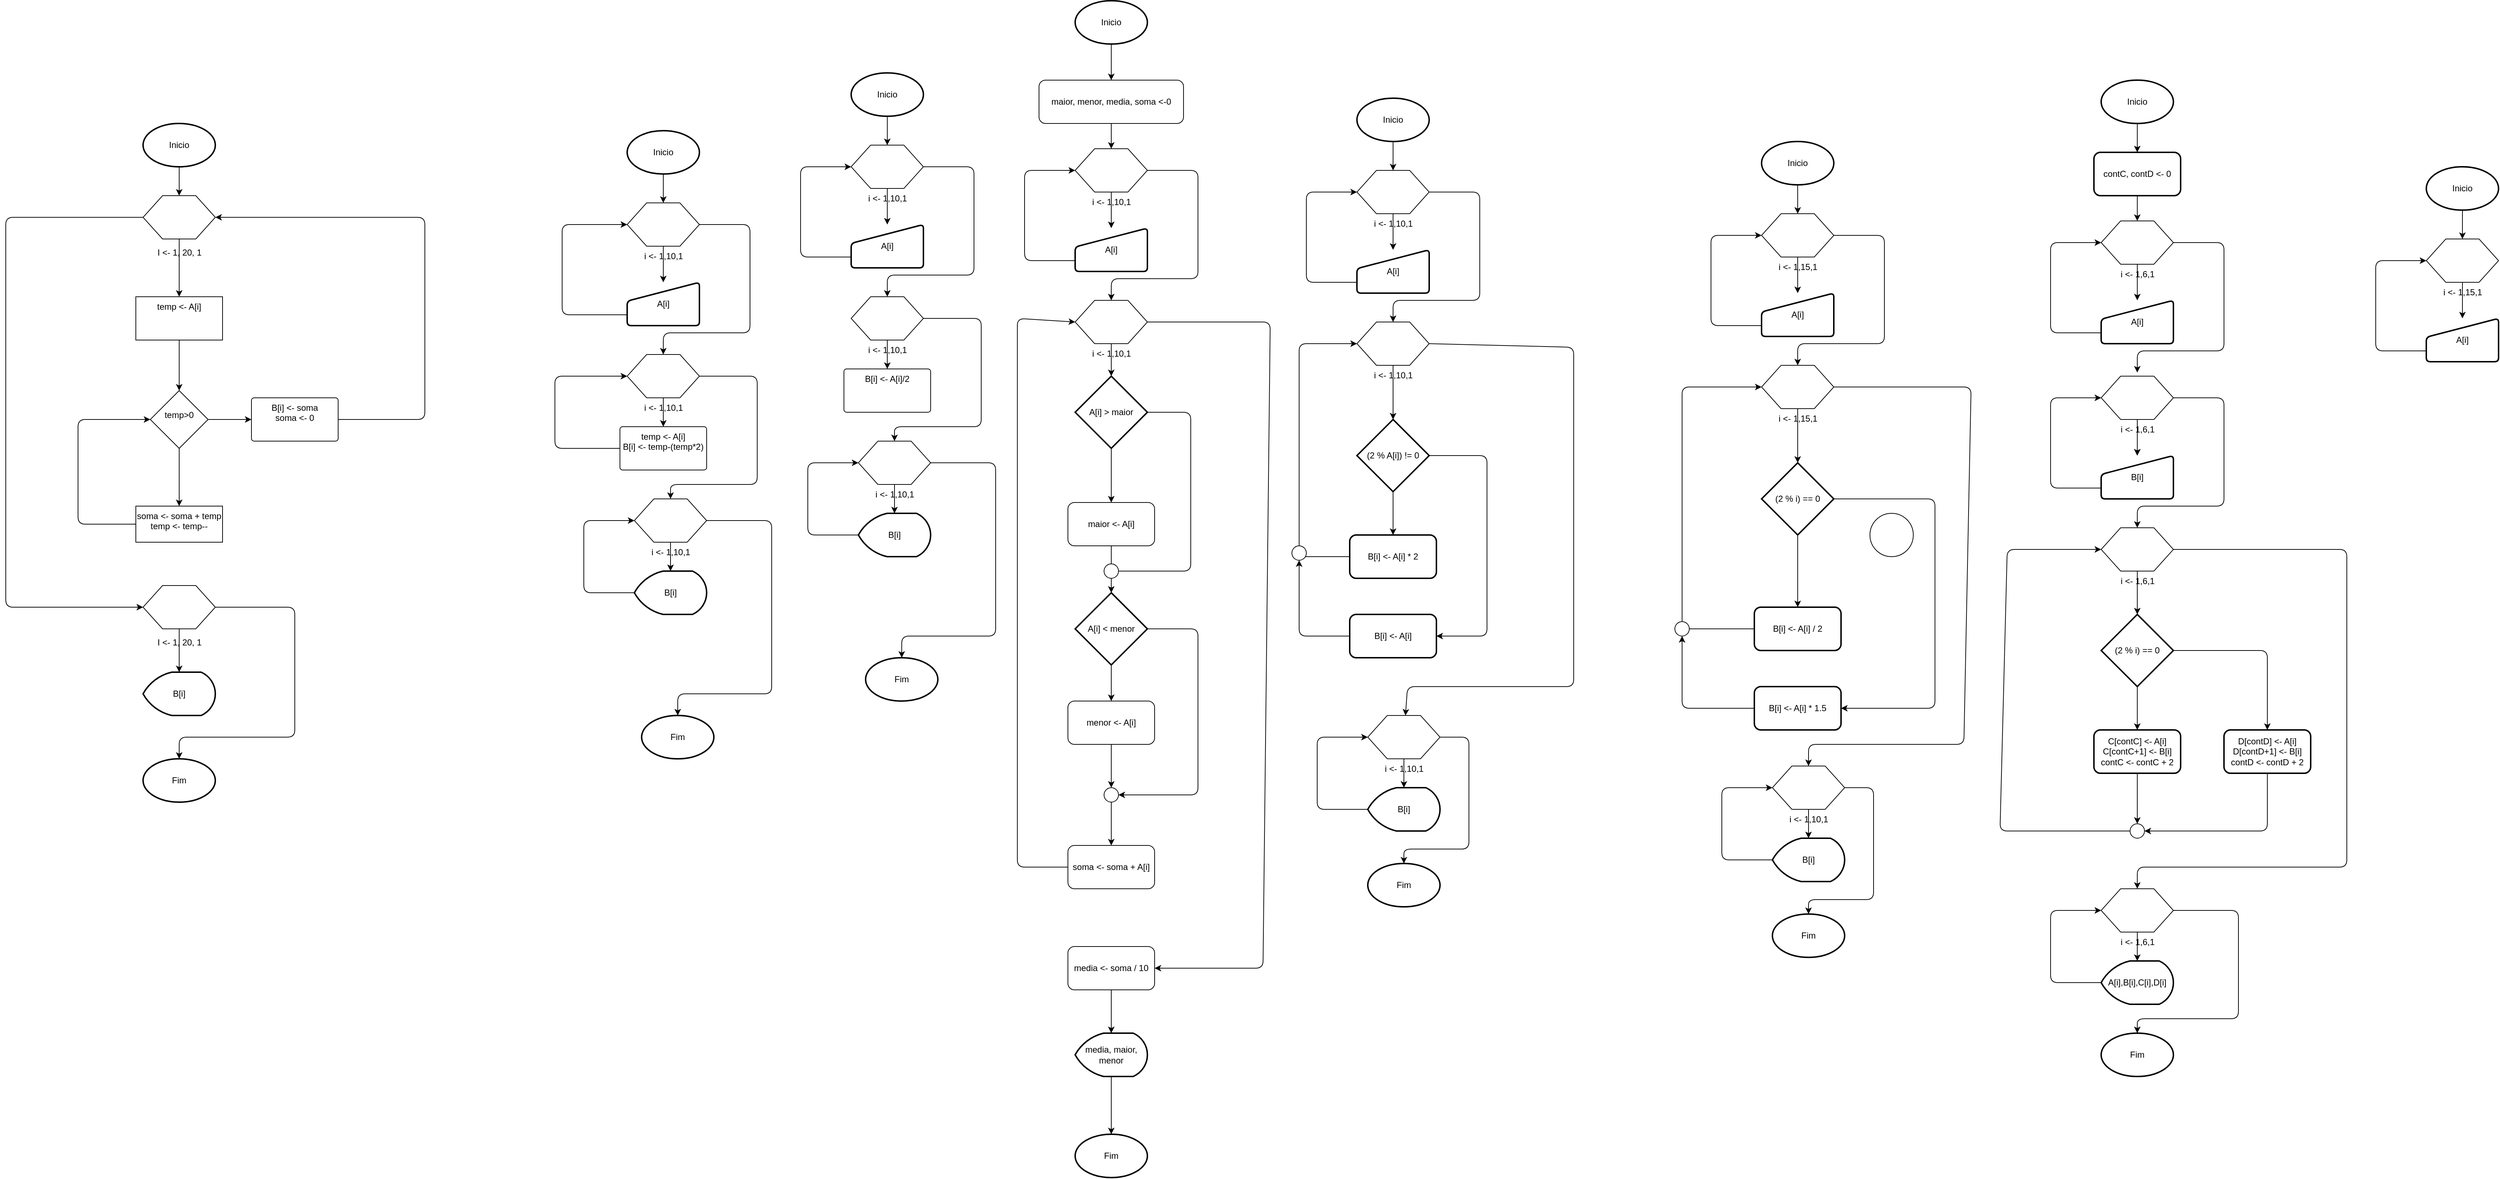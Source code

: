 <mxfile>
    <diagram id="wFaC8I6xKqfInYs-ftYd" name="Page-1">
        <mxGraphModel dx="1853" dy="1969" grid="1" gridSize="10" guides="1" tooltips="1" connect="1" arrows="1" fold="1" page="1" pageScale="1" pageWidth="850" pageHeight="1100" math="0" shadow="0">
            <root>
                <mxCell id="0"/>
                <mxCell id="1" parent="0"/>
                <mxCell id="3" value="Fim" style="strokeWidth=2;html=1;shape=mxgraph.flowchart.start_1;whiteSpace=wrap;" parent="1" vertex="1">
                    <mxGeometry x="310" y="910" width="100" height="60" as="geometry"/>
                </mxCell>
                <mxCell id="16" value="" style="edgeStyle=none;html=1;" parent="1" source="14" target="15" edge="1">
                    <mxGeometry relative="1" as="geometry"/>
                </mxCell>
                <mxCell id="14" value="Inicio" style="strokeWidth=2;html=1;shape=mxgraph.flowchart.start_1;whiteSpace=wrap;" parent="1" vertex="1">
                    <mxGeometry x="310" y="30" width="100" height="60" as="geometry"/>
                </mxCell>
                <mxCell id="18" value="" style="edgeStyle=none;html=1;" parent="1" source="15" target="17" edge="1">
                    <mxGeometry relative="1" as="geometry"/>
                </mxCell>
                <mxCell id="32" style="edgeStyle=none;html=1;exitX=0;exitY=0.5;exitDx=0;exitDy=0;entryX=0;entryY=0.5;entryDx=0;entryDy=0;" parent="1" source="15" target="29" edge="1">
                    <mxGeometry relative="1" as="geometry">
                        <Array as="points">
                            <mxPoint x="120" y="160"/>
                            <mxPoint x="120" y="700"/>
                        </Array>
                    </mxGeometry>
                </mxCell>
                <mxCell id="15" value="&lt;p style=&quot;line-height: 0%;&quot;&gt;I &amp;lt;- 1, 20, 1&lt;/p&gt;" style="verticalLabelPosition=bottom;verticalAlign=top;html=1;shape=hexagon;perimeter=hexagonPerimeter2;arcSize=6;size=0.27;" parent="1" vertex="1">
                    <mxGeometry x="310" y="130" width="100" height="60" as="geometry"/>
                </mxCell>
                <mxCell id="21" value="" style="edgeStyle=none;html=1;" parent="1" source="17" target="20" edge="1">
                    <mxGeometry relative="1" as="geometry"/>
                </mxCell>
                <mxCell id="17" value="temp &amp;lt;- A[i]" style="whiteSpace=wrap;html=1;verticalAlign=top;arcSize=6;" parent="1" vertex="1">
                    <mxGeometry x="300" y="270" width="120" height="60" as="geometry"/>
                </mxCell>
                <mxCell id="23" value="" style="edgeStyle=none;html=1;" parent="1" source="20" target="22" edge="1">
                    <mxGeometry relative="1" as="geometry"/>
                </mxCell>
                <mxCell id="26" value="" style="edgeStyle=none;html=1;" parent="1" source="20" target="25" edge="1">
                    <mxGeometry relative="1" as="geometry"/>
                </mxCell>
                <mxCell id="20" value="&lt;p style=&quot;line-height: 260%;&quot;&gt;temp&amp;gt;0&lt;/p&gt;" style="rhombus;whiteSpace=wrap;html=1;verticalAlign=top;arcSize=6;" parent="1" vertex="1">
                    <mxGeometry x="320" y="400" width="80" height="80" as="geometry"/>
                </mxCell>
                <mxCell id="24" style="edgeStyle=none;html=1;exitX=0;exitY=0.5;exitDx=0;exitDy=0;entryX=0;entryY=0.5;entryDx=0;entryDy=0;" parent="1" source="22" target="20" edge="1">
                    <mxGeometry relative="1" as="geometry">
                        <Array as="points">
                            <mxPoint x="220" y="585"/>
                            <mxPoint x="220" y="440"/>
                        </Array>
                    </mxGeometry>
                </mxCell>
                <mxCell id="22" value="soma &amp;lt;- soma + temp&lt;br&gt;temp &amp;lt;- temp--" style="whiteSpace=wrap;html=1;verticalAlign=top;arcSize=6;" parent="1" vertex="1">
                    <mxGeometry x="300" y="560" width="120" height="50" as="geometry"/>
                </mxCell>
                <mxCell id="28" style="edgeStyle=none;html=1;exitX=1;exitY=0.5;exitDx=0;exitDy=0;entryX=1;entryY=0.5;entryDx=0;entryDy=0;" parent="1" source="25" target="15" edge="1">
                    <mxGeometry relative="1" as="geometry">
                        <Array as="points">
                            <mxPoint x="700" y="440"/>
                            <mxPoint x="700" y="160"/>
                        </Array>
                    </mxGeometry>
                </mxCell>
                <mxCell id="25" value="B[i] &amp;lt;- soma&lt;br&gt;soma &amp;lt;- 0" style="rounded=1;whiteSpace=wrap;html=1;verticalAlign=top;arcSize=6;" parent="1" vertex="1">
                    <mxGeometry x="460" y="410" width="120" height="60" as="geometry"/>
                </mxCell>
                <mxCell id="31" value="" style="edgeStyle=none;html=1;" parent="1" source="29" target="30" edge="1">
                    <mxGeometry relative="1" as="geometry"/>
                </mxCell>
                <mxCell id="33" style="edgeStyle=none;html=1;exitX=1;exitY=0.5;exitDx=0;exitDy=0;entryX=0.5;entryY=0;entryDx=0;entryDy=0;entryPerimeter=0;" parent="1" source="29" target="3" edge="1">
                    <mxGeometry relative="1" as="geometry">
                        <Array as="points">
                            <mxPoint x="520" y="700"/>
                            <mxPoint x="520" y="880"/>
                            <mxPoint x="360" y="880"/>
                        </Array>
                    </mxGeometry>
                </mxCell>
                <mxCell id="29" value="&lt;p style=&quot;line-height: 0%;&quot;&gt;I &amp;lt;- 1, 20, 1&lt;/p&gt;" style="verticalLabelPosition=bottom;verticalAlign=top;html=1;shape=hexagon;perimeter=hexagonPerimeter2;arcSize=6;size=0.27;" parent="1" vertex="1">
                    <mxGeometry x="310" y="670" width="100" height="60" as="geometry"/>
                </mxCell>
                <mxCell id="30" value="B[i]" style="strokeWidth=2;html=1;shape=mxgraph.flowchart.display;whiteSpace=wrap;" parent="1" vertex="1">
                    <mxGeometry x="310" y="790" width="100" height="60" as="geometry"/>
                </mxCell>
                <mxCell id="37" value="" style="edgeStyle=none;html=1;" parent="1" source="34" target="36" edge="1">
                    <mxGeometry relative="1" as="geometry"/>
                </mxCell>
                <mxCell id="34" value="Inicio" style="strokeWidth=2;html=1;shape=mxgraph.flowchart.start_1;whiteSpace=wrap;" parent="1" vertex="1">
                    <mxGeometry x="980" y="40" width="100" height="60" as="geometry"/>
                </mxCell>
                <mxCell id="35" value="Fim" style="strokeWidth=2;html=1;shape=mxgraph.flowchart.start_1;whiteSpace=wrap;" parent="1" vertex="1">
                    <mxGeometry x="1000" y="850" width="100" height="60" as="geometry"/>
                </mxCell>
                <mxCell id="39" value="" style="edgeStyle=none;html=1;" parent="1" source="36" target="38" edge="1">
                    <mxGeometry relative="1" as="geometry"/>
                </mxCell>
                <mxCell id="47" style="edgeStyle=none;html=1;exitX=1;exitY=0.5;exitDx=0;exitDy=0;entryX=0.5;entryY=0;entryDx=0;entryDy=0;" parent="1" source="36" target="44" edge="1">
                    <mxGeometry relative="1" as="geometry">
                        <Array as="points">
                            <mxPoint x="1150" y="170"/>
                            <mxPoint x="1150" y="320"/>
                            <mxPoint x="1030" y="320"/>
                        </Array>
                    </mxGeometry>
                </mxCell>
                <mxCell id="36" value="i &amp;lt;- 1,10,1" style="verticalLabelPosition=bottom;verticalAlign=top;html=1;shape=hexagon;perimeter=hexagonPerimeter2;arcSize=6;size=0.27;" parent="1" vertex="1">
                    <mxGeometry x="980" y="140" width="100" height="60" as="geometry"/>
                </mxCell>
                <mxCell id="40" style="edgeStyle=none;html=1;exitX=0;exitY=0.75;exitDx=0;exitDy=0;entryX=0;entryY=0.5;entryDx=0;entryDy=0;" parent="1" source="38" target="36" edge="1">
                    <mxGeometry relative="1" as="geometry">
                        <Array as="points">
                            <mxPoint x="890" y="295"/>
                            <mxPoint x="890" y="170"/>
                        </Array>
                    </mxGeometry>
                </mxCell>
                <mxCell id="38" value="A[i]" style="html=1;strokeWidth=2;shape=manualInput;whiteSpace=wrap;rounded=1;size=26;arcSize=11;" parent="1" vertex="1">
                    <mxGeometry x="980" y="250" width="100" height="60" as="geometry"/>
                </mxCell>
                <mxCell id="46" style="edgeStyle=none;html=1;exitX=0;exitY=0.5;exitDx=0;exitDy=0;entryX=0;entryY=0.5;entryDx=0;entryDy=0;" parent="1" source="42" target="44" edge="1">
                    <mxGeometry relative="1" as="geometry">
                        <Array as="points">
                            <mxPoint x="880" y="480"/>
                            <mxPoint x="880" y="430"/>
                            <mxPoint x="880" y="380"/>
                        </Array>
                    </mxGeometry>
                </mxCell>
                <mxCell id="42" value="temp &amp;lt;- A[i]&lt;br&gt;B[i] &amp;lt;- temp-(temp*2)" style="rounded=1;whiteSpace=wrap;html=1;verticalAlign=top;arcSize=6;" parent="1" vertex="1">
                    <mxGeometry x="970" y="450" width="120" height="60" as="geometry"/>
                </mxCell>
                <mxCell id="45" value="" style="edgeStyle=none;html=1;" parent="1" source="44" target="42" edge="1">
                    <mxGeometry relative="1" as="geometry"/>
                </mxCell>
                <mxCell id="59" style="edgeStyle=none;html=1;exitX=1;exitY=0.5;exitDx=0;exitDy=0;entryX=0.5;entryY=0;entryDx=0;entryDy=0;" parent="1" source="44" target="56" edge="1">
                    <mxGeometry relative="1" as="geometry">
                        <Array as="points">
                            <mxPoint x="1160" y="380"/>
                            <mxPoint x="1160" y="530"/>
                            <mxPoint x="1040" y="530"/>
                        </Array>
                    </mxGeometry>
                </mxCell>
                <mxCell id="44" value="i &amp;lt;- 1,10,1" style="verticalLabelPosition=bottom;verticalAlign=top;html=1;shape=hexagon;perimeter=hexagonPerimeter2;arcSize=6;size=0.27;" parent="1" vertex="1">
                    <mxGeometry x="980" y="350" width="100" height="60" as="geometry"/>
                </mxCell>
                <mxCell id="58" value="" style="edgeStyle=none;html=1;" parent="1" source="56" target="57" edge="1">
                    <mxGeometry relative="1" as="geometry"/>
                </mxCell>
                <mxCell id="61" style="edgeStyle=none;html=1;exitX=1;exitY=0.5;exitDx=0;exitDy=0;" parent="1" source="56" target="35" edge="1">
                    <mxGeometry relative="1" as="geometry">
                        <Array as="points">
                            <mxPoint x="1180" y="580"/>
                            <mxPoint x="1180" y="820"/>
                            <mxPoint x="1050" y="820"/>
                        </Array>
                    </mxGeometry>
                </mxCell>
                <mxCell id="56" value="i &amp;lt;- 1,10,1" style="verticalLabelPosition=bottom;verticalAlign=top;html=1;shape=hexagon;perimeter=hexagonPerimeter2;arcSize=6;size=0.27;" parent="1" vertex="1">
                    <mxGeometry x="990" y="550" width="100" height="60" as="geometry"/>
                </mxCell>
                <mxCell id="60" style="edgeStyle=none;html=1;exitX=0;exitY=0.5;exitDx=0;exitDy=0;exitPerimeter=0;entryX=0;entryY=0.5;entryDx=0;entryDy=0;" parent="1" source="57" target="56" edge="1">
                    <mxGeometry relative="1" as="geometry">
                        <Array as="points">
                            <mxPoint x="920" y="680"/>
                            <mxPoint x="920" y="580"/>
                        </Array>
                    </mxGeometry>
                </mxCell>
                <mxCell id="57" value="B[i]" style="strokeWidth=2;html=1;shape=mxgraph.flowchart.display;whiteSpace=wrap;" parent="1" vertex="1">
                    <mxGeometry x="990" y="650" width="100" height="60" as="geometry"/>
                </mxCell>
                <mxCell id="62" value="" style="edgeStyle=none;html=1;" parent="1" source="63" target="67" edge="1">
                    <mxGeometry relative="1" as="geometry"/>
                </mxCell>
                <mxCell id="63" value="Inicio" style="strokeWidth=2;html=1;shape=mxgraph.flowchart.start_1;whiteSpace=wrap;" parent="1" vertex="1">
                    <mxGeometry x="1290" y="-40" width="100" height="60" as="geometry"/>
                </mxCell>
                <mxCell id="64" value="Fim" style="strokeWidth=2;html=1;shape=mxgraph.flowchart.start_1;whiteSpace=wrap;" parent="1" vertex="1">
                    <mxGeometry x="1310" y="770" width="100" height="60" as="geometry"/>
                </mxCell>
                <mxCell id="65" value="" style="edgeStyle=none;html=1;" parent="1" source="67" target="68" edge="1">
                    <mxGeometry relative="1" as="geometry"/>
                </mxCell>
                <mxCell id="66" style="edgeStyle=none;html=1;exitX=1;exitY=0.5;exitDx=0;exitDy=0;entryX=0.5;entryY=0;entryDx=0;entryDy=0;" parent="1" source="67" target="72" edge="1">
                    <mxGeometry relative="1" as="geometry">
                        <Array as="points">
                            <mxPoint x="1460" y="90"/>
                            <mxPoint x="1460" y="240"/>
                            <mxPoint x="1340" y="240"/>
                        </Array>
                    </mxGeometry>
                </mxCell>
                <mxCell id="67" value="i &amp;lt;- 1,10,1" style="verticalLabelPosition=bottom;verticalAlign=top;html=1;shape=hexagon;perimeter=hexagonPerimeter2;arcSize=6;size=0.27;" parent="1" vertex="1">
                    <mxGeometry x="1290" y="60" width="100" height="60" as="geometry"/>
                </mxCell>
                <mxCell id="114" style="edgeStyle=none;html=1;exitX=0;exitY=0.75;exitDx=0;exitDy=0;entryX=0;entryY=0.5;entryDx=0;entryDy=0;" parent="1" source="68" target="67" edge="1">
                    <mxGeometry relative="1" as="geometry">
                        <Array as="points">
                            <mxPoint x="1220" y="215"/>
                            <mxPoint x="1220" y="90"/>
                        </Array>
                    </mxGeometry>
                </mxCell>
                <mxCell id="68" value="A[i]" style="html=1;strokeWidth=2;shape=manualInput;whiteSpace=wrap;rounded=1;size=26;arcSize=11;" parent="1" vertex="1">
                    <mxGeometry x="1290" y="170" width="100" height="60" as="geometry"/>
                </mxCell>
                <mxCell id="69" value="B[i] &amp;lt;- A[i]/2" style="rounded=1;whiteSpace=wrap;html=1;verticalAlign=top;arcSize=6;" parent="1" vertex="1">
                    <mxGeometry x="1280" y="370" width="120" height="60" as="geometry"/>
                </mxCell>
                <mxCell id="70" value="" style="edgeStyle=none;html=1;" parent="1" source="72" target="69" edge="1">
                    <mxGeometry relative="1" as="geometry"/>
                </mxCell>
                <mxCell id="71" style="edgeStyle=none;html=1;exitX=1;exitY=0.5;exitDx=0;exitDy=0;entryX=0.5;entryY=0;entryDx=0;entryDy=0;" parent="1" source="72" target="75" edge="1">
                    <mxGeometry relative="1" as="geometry">
                        <Array as="points">
                            <mxPoint x="1470" y="300"/>
                            <mxPoint x="1470" y="450"/>
                            <mxPoint x="1350" y="450"/>
                        </Array>
                    </mxGeometry>
                </mxCell>
                <mxCell id="72" value="i &amp;lt;- 1,10,1" style="verticalLabelPosition=bottom;verticalAlign=top;html=1;shape=hexagon;perimeter=hexagonPerimeter2;arcSize=6;size=0.27;" parent="1" vertex="1">
                    <mxGeometry x="1290" y="270" width="100" height="60" as="geometry"/>
                </mxCell>
                <mxCell id="73" value="" style="edgeStyle=none;html=1;" parent="1" source="75" target="77" edge="1">
                    <mxGeometry relative="1" as="geometry"/>
                </mxCell>
                <mxCell id="74" style="edgeStyle=none;html=1;exitX=1;exitY=0.5;exitDx=0;exitDy=0;" parent="1" source="75" target="64" edge="1">
                    <mxGeometry relative="1" as="geometry">
                        <Array as="points">
                            <mxPoint x="1490" y="500"/>
                            <mxPoint x="1490" y="740"/>
                            <mxPoint x="1360" y="740"/>
                        </Array>
                    </mxGeometry>
                </mxCell>
                <mxCell id="75" value="i &amp;lt;- 1,10,1" style="verticalLabelPosition=bottom;verticalAlign=top;html=1;shape=hexagon;perimeter=hexagonPerimeter2;arcSize=6;size=0.27;" parent="1" vertex="1">
                    <mxGeometry x="1300" y="470" width="100" height="60" as="geometry"/>
                </mxCell>
                <mxCell id="76" style="edgeStyle=none;html=1;exitX=0;exitY=0.5;exitDx=0;exitDy=0;exitPerimeter=0;entryX=0;entryY=0.5;entryDx=0;entryDy=0;" parent="1" source="77" target="75" edge="1">
                    <mxGeometry relative="1" as="geometry">
                        <Array as="points">
                            <mxPoint x="1230" y="600"/>
                            <mxPoint x="1230" y="500"/>
                        </Array>
                    </mxGeometry>
                </mxCell>
                <mxCell id="77" value="B[i]" style="strokeWidth=2;html=1;shape=mxgraph.flowchart.display;whiteSpace=wrap;" parent="1" vertex="1">
                    <mxGeometry x="1300" y="570" width="100" height="60" as="geometry"/>
                </mxCell>
                <mxCell id="95" value="" style="edgeStyle=none;html=1;" parent="1" source="79" target="94" edge="1">
                    <mxGeometry relative="1" as="geometry"/>
                </mxCell>
                <mxCell id="79" value="Inicio" style="strokeWidth=2;html=1;shape=mxgraph.flowchart.start_1;whiteSpace=wrap;" parent="1" vertex="1">
                    <mxGeometry x="1600" y="-140" width="100" height="60" as="geometry"/>
                </mxCell>
                <mxCell id="81" value="" style="edgeStyle=none;html=1;" parent="1" source="83" target="84" edge="1">
                    <mxGeometry relative="1" as="geometry"/>
                </mxCell>
                <mxCell id="82" style="edgeStyle=none;html=1;exitX=1;exitY=0.5;exitDx=0;exitDy=0;entryX=0.5;entryY=0;entryDx=0;entryDy=0;" parent="1" source="83" target="88" edge="1">
                    <mxGeometry relative="1" as="geometry">
                        <Array as="points">
                            <mxPoint x="1770" y="95"/>
                            <mxPoint x="1770" y="245"/>
                            <mxPoint x="1650" y="245"/>
                        </Array>
                    </mxGeometry>
                </mxCell>
                <mxCell id="83" value="i &amp;lt;- 1,10,1" style="verticalLabelPosition=bottom;verticalAlign=top;html=1;shape=hexagon;perimeter=hexagonPerimeter2;arcSize=6;size=0.27;" parent="1" vertex="1">
                    <mxGeometry x="1600" y="65" width="100" height="60" as="geometry"/>
                </mxCell>
                <mxCell id="115" style="edgeStyle=none;html=1;exitX=0;exitY=0.75;exitDx=0;exitDy=0;entryX=0;entryY=0.5;entryDx=0;entryDy=0;" parent="1" source="84" target="83" edge="1">
                    <mxGeometry relative="1" as="geometry">
                        <Array as="points">
                            <mxPoint x="1530" y="220"/>
                            <mxPoint x="1530" y="95"/>
                        </Array>
                    </mxGeometry>
                </mxCell>
                <mxCell id="84" value="A[i]" style="html=1;strokeWidth=2;shape=manualInput;whiteSpace=wrap;rounded=1;size=26;arcSize=11;" parent="1" vertex="1">
                    <mxGeometry x="1600" y="175" width="100" height="60" as="geometry"/>
                </mxCell>
                <mxCell id="98" value="" style="edgeStyle=none;html=1;" parent="1" source="88" target="97" edge="1">
                    <mxGeometry relative="1" as="geometry"/>
                </mxCell>
                <mxCell id="118" style="edgeStyle=none;html=1;exitX=1;exitY=0.5;exitDx=0;exitDy=0;entryX=1;entryY=0.5;entryDx=0;entryDy=0;" parent="1" source="88" target="117" edge="1">
                    <mxGeometry relative="1" as="geometry">
                        <Array as="points">
                            <mxPoint x="1870" y="305"/>
                            <mxPoint x="1860" y="1200"/>
                        </Array>
                    </mxGeometry>
                </mxCell>
                <mxCell id="88" value="i &amp;lt;- 1,10,1" style="verticalLabelPosition=bottom;verticalAlign=top;html=1;shape=hexagon;perimeter=hexagonPerimeter2;arcSize=6;size=0.27;" parent="1" vertex="1">
                    <mxGeometry x="1600" y="275" width="100" height="60" as="geometry"/>
                </mxCell>
                <mxCell id="96" value="" style="edgeStyle=none;html=1;" parent="1" source="94" target="83" edge="1">
                    <mxGeometry relative="1" as="geometry"/>
                </mxCell>
                <mxCell id="94" value="maior, menor, media, soma &amp;lt;-0" style="rounded=1;whiteSpace=wrap;html=1;" parent="1" vertex="1">
                    <mxGeometry x="1550" y="-30" width="200" height="60" as="geometry"/>
                </mxCell>
                <mxCell id="100" value="" style="edgeStyle=none;html=1;" parent="1" source="97" target="99" edge="1">
                    <mxGeometry relative="1" as="geometry"/>
                </mxCell>
                <mxCell id="103" style="edgeStyle=none;html=1;exitX=1;exitY=0.5;exitDx=0;exitDy=0;exitPerimeter=0;" parent="1" source="97" edge="1">
                    <mxGeometry relative="1" as="geometry">
                        <mxPoint x="1650" y="650" as="targetPoint"/>
                        <Array as="points">
                            <mxPoint x="1760" y="430"/>
                            <mxPoint x="1760" y="650"/>
                        </Array>
                    </mxGeometry>
                </mxCell>
                <mxCell id="97" value="A[i] &amp;gt; maior" style="strokeWidth=2;html=1;shape=mxgraph.flowchart.decision;whiteSpace=wrap;" parent="1" vertex="1">
                    <mxGeometry x="1600" y="380" width="100" height="100" as="geometry"/>
                </mxCell>
                <mxCell id="102" value="" style="edgeStyle=none;html=1;startArrow=none;" parent="1" source="104" target="101" edge="1">
                    <mxGeometry relative="1" as="geometry"/>
                </mxCell>
                <mxCell id="99" value="maior &amp;lt;- A[i]" style="rounded=1;whiteSpace=wrap;html=1;" parent="1" vertex="1">
                    <mxGeometry x="1590" y="555" width="120" height="60" as="geometry"/>
                </mxCell>
                <mxCell id="107" value="" style="edgeStyle=none;html=1;" parent="1" source="101" target="106" edge="1">
                    <mxGeometry relative="1" as="geometry"/>
                </mxCell>
                <mxCell id="112" style="edgeStyle=none;html=1;exitX=1;exitY=0.5;exitDx=0;exitDy=0;exitPerimeter=0;entryX=1;entryY=0.5;entryDx=0;entryDy=0;entryPerimeter=0;" parent="1" source="101" target="108" edge="1">
                    <mxGeometry relative="1" as="geometry">
                        <Array as="points">
                            <mxPoint x="1770" y="730"/>
                            <mxPoint x="1770" y="960"/>
                        </Array>
                    </mxGeometry>
                </mxCell>
                <mxCell id="101" value="A[i] &amp;lt; menor" style="strokeWidth=2;html=1;shape=mxgraph.flowchart.decision;whiteSpace=wrap;" parent="1" vertex="1">
                    <mxGeometry x="1600" y="680" width="100" height="100" as="geometry"/>
                </mxCell>
                <mxCell id="105" value="" style="edgeStyle=none;html=1;endArrow=none;" parent="1" source="99" target="104" edge="1">
                    <mxGeometry relative="1" as="geometry">
                        <mxPoint x="1650" y="615" as="sourcePoint"/>
                        <mxPoint x="1650" y="680" as="targetPoint"/>
                    </mxGeometry>
                </mxCell>
                <mxCell id="104" value="" style="verticalLabelPosition=bottom;verticalAlign=top;html=1;shape=mxgraph.flowchart.on-page_reference;" parent="1" vertex="1">
                    <mxGeometry x="1640" y="640" width="20" height="20" as="geometry"/>
                </mxCell>
                <mxCell id="111" value="" style="edgeStyle=none;html=1;" parent="1" source="106" target="108" edge="1">
                    <mxGeometry relative="1" as="geometry"/>
                </mxCell>
                <mxCell id="106" value="menor &amp;lt;- A[i]" style="rounded=1;whiteSpace=wrap;html=1;" parent="1" vertex="1">
                    <mxGeometry x="1590" y="830" width="120" height="60" as="geometry"/>
                </mxCell>
                <mxCell id="110" value="" style="edgeStyle=none;html=1;" parent="1" source="108" edge="1">
                    <mxGeometry relative="1" as="geometry">
                        <mxPoint x="1650" y="1030" as="targetPoint"/>
                    </mxGeometry>
                </mxCell>
                <mxCell id="108" value="" style="verticalLabelPosition=bottom;verticalAlign=top;html=1;shape=mxgraph.flowchart.on-page_reference;" parent="1" vertex="1">
                    <mxGeometry x="1640" y="950" width="20" height="20" as="geometry"/>
                </mxCell>
                <mxCell id="116" style="edgeStyle=none;html=1;exitX=0;exitY=0.5;exitDx=0;exitDy=0;entryX=0;entryY=0.5;entryDx=0;entryDy=0;" parent="1" source="113" target="88" edge="1">
                    <mxGeometry relative="1" as="geometry">
                        <Array as="points">
                            <mxPoint x="1520" y="1060"/>
                            <mxPoint x="1520" y="300"/>
                        </Array>
                    </mxGeometry>
                </mxCell>
                <mxCell id="113" value="soma &amp;lt;- soma + A[i]" style="rounded=1;whiteSpace=wrap;html=1;" parent="1" vertex="1">
                    <mxGeometry x="1590" y="1030" width="120" height="60" as="geometry"/>
                </mxCell>
                <mxCell id="120" value="" style="edgeStyle=none;html=1;" parent="1" source="117" target="119" edge="1">
                    <mxGeometry relative="1" as="geometry"/>
                </mxCell>
                <mxCell id="117" value="media &amp;lt;- soma / 10" style="rounded=1;whiteSpace=wrap;html=1;" parent="1" vertex="1">
                    <mxGeometry x="1590" y="1170" width="120" height="60" as="geometry"/>
                </mxCell>
                <mxCell id="122" value="" style="edgeStyle=none;html=1;" parent="1" source="119" target="121" edge="1">
                    <mxGeometry relative="1" as="geometry"/>
                </mxCell>
                <mxCell id="119" value="media, maior, menor" style="strokeWidth=2;html=1;shape=mxgraph.flowchart.display;whiteSpace=wrap;" parent="1" vertex="1">
                    <mxGeometry x="1600" y="1290" width="100" height="60" as="geometry"/>
                </mxCell>
                <mxCell id="121" value="Fim" style="strokeWidth=2;html=1;shape=mxgraph.flowchart.start_1;whiteSpace=wrap;" parent="1" vertex="1">
                    <mxGeometry x="1600" y="1430" width="100" height="60" as="geometry"/>
                </mxCell>
                <mxCell id="123" value="" style="edgeStyle=none;html=1;" parent="1" source="124" target="128" edge="1">
                    <mxGeometry relative="1" as="geometry"/>
                </mxCell>
                <mxCell id="124" value="Inicio" style="strokeWidth=2;html=1;shape=mxgraph.flowchart.start_1;whiteSpace=wrap;" parent="1" vertex="1">
                    <mxGeometry x="1990" y="-5" width="100" height="60" as="geometry"/>
                </mxCell>
                <mxCell id="125" value="Fim" style="strokeWidth=2;html=1;shape=mxgraph.flowchart.start_1;whiteSpace=wrap;" parent="1" vertex="1">
                    <mxGeometry x="2005" y="1055" width="100" height="60" as="geometry"/>
                </mxCell>
                <mxCell id="126" value="" style="edgeStyle=none;html=1;" parent="1" source="128" target="130" edge="1">
                    <mxGeometry relative="1" as="geometry"/>
                </mxCell>
                <mxCell id="127" style="edgeStyle=none;html=1;exitX=1;exitY=0.5;exitDx=0;exitDy=0;entryX=0.5;entryY=0;entryDx=0;entryDy=0;" parent="1" source="128" target="134" edge="1">
                    <mxGeometry relative="1" as="geometry">
                        <Array as="points">
                            <mxPoint x="2160" y="125"/>
                            <mxPoint x="2160" y="275"/>
                            <mxPoint x="2040" y="275"/>
                        </Array>
                    </mxGeometry>
                </mxCell>
                <mxCell id="128" value="i &amp;lt;- 1,10,1" style="verticalLabelPosition=bottom;verticalAlign=top;html=1;shape=hexagon;perimeter=hexagonPerimeter2;arcSize=6;size=0.27;" parent="1" vertex="1">
                    <mxGeometry x="1990" y="95" width="100" height="60" as="geometry"/>
                </mxCell>
                <mxCell id="129" style="edgeStyle=none;html=1;exitX=0;exitY=0.75;exitDx=0;exitDy=0;entryX=0;entryY=0.5;entryDx=0;entryDy=0;" parent="1" source="130" target="128" edge="1">
                    <mxGeometry relative="1" as="geometry">
                        <Array as="points">
                            <mxPoint x="1920" y="250"/>
                            <mxPoint x="1920" y="125"/>
                        </Array>
                    </mxGeometry>
                </mxCell>
                <mxCell id="130" value="A[i]" style="html=1;strokeWidth=2;shape=manualInput;whiteSpace=wrap;rounded=1;size=26;arcSize=11;" parent="1" vertex="1">
                    <mxGeometry x="1990" y="205" width="100" height="60" as="geometry"/>
                </mxCell>
                <mxCell id="147" value="" style="edgeStyle=none;html=1;" parent="1" source="134" target="146" edge="1">
                    <mxGeometry relative="1" as="geometry"/>
                </mxCell>
                <mxCell id="157" style="edgeStyle=none;html=1;exitX=1;exitY=0.5;exitDx=0;exitDy=0;" parent="1" source="134" target="136" edge="1">
                    <mxGeometry relative="1" as="geometry">
                        <Array as="points">
                            <mxPoint x="2290" y="340"/>
                            <mxPoint x="2290" y="810"/>
                            <mxPoint x="2060" y="810"/>
                        </Array>
                    </mxGeometry>
                </mxCell>
                <mxCell id="134" value="i &amp;lt;- 1,10,1" style="verticalLabelPosition=bottom;verticalAlign=top;html=1;shape=hexagon;perimeter=hexagonPerimeter2;arcSize=6;size=0.27;" parent="1" vertex="1">
                    <mxGeometry x="1990" y="305" width="100" height="60" as="geometry"/>
                </mxCell>
                <mxCell id="135" value="" style="edgeStyle=none;html=1;" parent="1" source="136" target="138" edge="1">
                    <mxGeometry relative="1" as="geometry"/>
                </mxCell>
                <mxCell id="140" style="edgeStyle=none;html=1;exitX=1;exitY=0.5;exitDx=0;exitDy=0;entryX=0.5;entryY=0;entryDx=0;entryDy=0;entryPerimeter=0;" parent="1" source="136" target="125" edge="1">
                    <mxGeometry relative="1" as="geometry">
                        <Array as="points">
                            <mxPoint x="2145" y="880"/>
                            <mxPoint x="2145" y="1035"/>
                            <mxPoint x="2055" y="1035"/>
                        </Array>
                    </mxGeometry>
                </mxCell>
                <mxCell id="136" value="i &amp;lt;- 1,10,1" style="verticalLabelPosition=bottom;verticalAlign=top;html=1;shape=hexagon;perimeter=hexagonPerimeter2;arcSize=6;size=0.27;" parent="1" vertex="1">
                    <mxGeometry x="2005" y="850" width="100" height="60" as="geometry"/>
                </mxCell>
                <mxCell id="137" style="edgeStyle=none;html=1;exitX=0;exitY=0.5;exitDx=0;exitDy=0;exitPerimeter=0;entryX=0;entryY=0.5;entryDx=0;entryDy=0;" parent="1" source="138" target="136" edge="1">
                    <mxGeometry relative="1" as="geometry">
                        <Array as="points">
                            <mxPoint x="1935" y="980"/>
                            <mxPoint x="1935" y="880"/>
                        </Array>
                    </mxGeometry>
                </mxCell>
                <mxCell id="138" value="B[i]" style="strokeWidth=2;html=1;shape=mxgraph.flowchart.display;whiteSpace=wrap;" parent="1" vertex="1">
                    <mxGeometry x="2005" y="950" width="100" height="60" as="geometry"/>
                </mxCell>
                <mxCell id="149" value="" style="edgeStyle=none;html=1;" parent="1" source="146" target="148" edge="1">
                    <mxGeometry relative="1" as="geometry"/>
                </mxCell>
                <mxCell id="152" style="edgeStyle=none;html=1;exitX=1;exitY=0.5;exitDx=0;exitDy=0;exitPerimeter=0;entryX=1;entryY=0.5;entryDx=0;entryDy=0;" parent="1" source="146" target="151" edge="1">
                    <mxGeometry relative="1" as="geometry">
                        <Array as="points">
                            <mxPoint x="2170" y="490"/>
                            <mxPoint x="2170" y="740"/>
                        </Array>
                    </mxGeometry>
                </mxCell>
                <mxCell id="146" value="(2 % A[i]) != 0" style="strokeWidth=2;html=1;shape=mxgraph.flowchart.decision;whiteSpace=wrap;" parent="1" vertex="1">
                    <mxGeometry x="1990" y="440" width="100" height="100" as="geometry"/>
                </mxCell>
                <mxCell id="150" style="edgeStyle=none;html=1;exitX=0.5;exitY=0;exitDx=0;exitDy=0;entryX=0;entryY=0.5;entryDx=0;entryDy=0;startArrow=none;exitPerimeter=0;" parent="1" source="154" target="134" edge="1">
                    <mxGeometry relative="1" as="geometry">
                        <Array as="points">
                            <mxPoint x="1910" y="335"/>
                        </Array>
                    </mxGeometry>
                </mxCell>
                <mxCell id="148" value="B[i] &amp;lt;- A[i] * 2" style="rounded=1;whiteSpace=wrap;html=1;strokeWidth=2;" parent="1" vertex="1">
                    <mxGeometry x="1980" y="600" width="120" height="60" as="geometry"/>
                </mxCell>
                <mxCell id="156" style="edgeStyle=none;html=1;exitX=0;exitY=0.5;exitDx=0;exitDy=0;entryX=0.5;entryY=1;entryDx=0;entryDy=0;entryPerimeter=0;" parent="1" source="151" target="154" edge="1">
                    <mxGeometry relative="1" as="geometry">
                        <Array as="points">
                            <mxPoint x="1910" y="740"/>
                        </Array>
                    </mxGeometry>
                </mxCell>
                <mxCell id="151" value="B[i] &amp;lt;- A[i]" style="rounded=1;whiteSpace=wrap;html=1;strokeWidth=2;" parent="1" vertex="1">
                    <mxGeometry x="1980" y="710" width="120" height="60" as="geometry"/>
                </mxCell>
                <mxCell id="155" value="" style="edgeStyle=none;html=1;exitX=0;exitY=0.5;exitDx=0;exitDy=0;entryX=0;entryY=0.5;entryDx=0;entryDy=0;endArrow=none;" parent="1" source="148" target="154" edge="1">
                    <mxGeometry relative="1" as="geometry">
                        <mxPoint x="1980" y="630" as="sourcePoint"/>
                        <mxPoint x="1990" y="335.0" as="targetPoint"/>
                        <Array as="points">
                            <mxPoint x="1910" y="630"/>
                        </Array>
                    </mxGeometry>
                </mxCell>
                <mxCell id="154" value="" style="verticalLabelPosition=bottom;verticalAlign=top;html=1;shape=mxgraph.flowchart.on-page_reference;" parent="1" vertex="1">
                    <mxGeometry x="1900" y="615" width="20" height="20" as="geometry"/>
                </mxCell>
                <mxCell id="158" value="" style="edgeStyle=none;html=1;" parent="1" source="159" target="162" edge="1">
                    <mxGeometry relative="1" as="geometry"/>
                </mxCell>
                <mxCell id="159" value="Inicio" style="strokeWidth=2;html=1;shape=mxgraph.flowchart.start_1;whiteSpace=wrap;" parent="1" vertex="1">
                    <mxGeometry x="2550" y="55" width="100" height="60" as="geometry"/>
                </mxCell>
                <mxCell id="160" value="" style="edgeStyle=none;html=1;" parent="1" source="162" target="164" edge="1">
                    <mxGeometry relative="1" as="geometry"/>
                </mxCell>
                <mxCell id="161" style="edgeStyle=none;html=1;exitX=1;exitY=0.5;exitDx=0;exitDy=0;entryX=0.5;entryY=0;entryDx=0;entryDy=0;" parent="1" source="162" target="166" edge="1">
                    <mxGeometry relative="1" as="geometry">
                        <Array as="points">
                            <mxPoint x="2720" y="185"/>
                            <mxPoint x="2720" y="335"/>
                            <mxPoint x="2600" y="335"/>
                        </Array>
                    </mxGeometry>
                </mxCell>
                <mxCell id="162" value="i &amp;lt;- 1,15,1" style="verticalLabelPosition=bottom;verticalAlign=top;html=1;shape=hexagon;perimeter=hexagonPerimeter2;arcSize=6;size=0.27;" parent="1" vertex="1">
                    <mxGeometry x="2550" y="155" width="100" height="60" as="geometry"/>
                </mxCell>
                <mxCell id="163" style="edgeStyle=none;html=1;exitX=0;exitY=0.75;exitDx=0;exitDy=0;entryX=0;entryY=0.5;entryDx=0;entryDy=0;" parent="1" source="164" target="162" edge="1">
                    <mxGeometry relative="1" as="geometry">
                        <Array as="points">
                            <mxPoint x="2480" y="310"/>
                            <mxPoint x="2480" y="185"/>
                        </Array>
                    </mxGeometry>
                </mxCell>
                <mxCell id="164" value="A[i]" style="html=1;strokeWidth=2;shape=manualInput;whiteSpace=wrap;rounded=1;size=26;arcSize=11;" parent="1" vertex="1">
                    <mxGeometry x="2550" y="265" width="100" height="60" as="geometry"/>
                </mxCell>
                <mxCell id="165" value="" style="edgeStyle=none;html=1;" parent="1" source="166" target="167" edge="1">
                    <mxGeometry relative="1" as="geometry"/>
                </mxCell>
                <mxCell id="183" style="edgeStyle=none;html=1;exitX=1;exitY=0.5;exitDx=0;exitDy=0;entryX=0.5;entryY=0;entryDx=0;entryDy=0;" parent="1" source="166" target="180" edge="1">
                    <mxGeometry relative="1" as="geometry">
                        <Array as="points">
                            <mxPoint x="2840" y="395"/>
                            <mxPoint x="2830" y="890"/>
                            <mxPoint x="2615" y="890"/>
                        </Array>
                    </mxGeometry>
                </mxCell>
                <mxCell id="166" value="i &amp;lt;- 1,15,1" style="verticalLabelPosition=bottom;verticalAlign=top;html=1;shape=hexagon;perimeter=hexagonPerimeter2;arcSize=6;size=0.27;" parent="1" vertex="1">
                    <mxGeometry x="2550" y="365" width="100" height="60" as="geometry"/>
                </mxCell>
                <mxCell id="169" value="" style="edgeStyle=none;html=1;" parent="1" source="167" target="168" edge="1">
                    <mxGeometry relative="1" as="geometry"/>
                </mxCell>
                <mxCell id="176" style="edgeStyle=none;html=1;exitX=1;exitY=0.5;exitDx=0;exitDy=0;exitPerimeter=0;entryX=1;entryY=0.5;entryDx=0;entryDy=0;" parent="1" source="167" target="172" edge="1">
                    <mxGeometry relative="1" as="geometry">
                        <Array as="points">
                            <mxPoint x="2790" y="550"/>
                            <mxPoint x="2790" y="840"/>
                        </Array>
                    </mxGeometry>
                </mxCell>
                <mxCell id="167" value="(2 % i) == 0" style="strokeWidth=2;html=1;shape=mxgraph.flowchart.decision;whiteSpace=wrap;" parent="1" vertex="1">
                    <mxGeometry x="2550" y="500" width="100" height="100" as="geometry"/>
                </mxCell>
                <mxCell id="171" style="edgeStyle=none;html=1;entryX=0;entryY=0.5;entryDx=0;entryDy=0;startArrow=none;" parent="1" target="166" edge="1">
                    <mxGeometry relative="1" as="geometry">
                        <mxPoint x="2440" y="730" as="sourcePoint"/>
                        <Array as="points">
                            <mxPoint x="2440" y="395"/>
                        </Array>
                    </mxGeometry>
                </mxCell>
                <mxCell id="168" value="B[i] &amp;lt;- A[i] / 2" style="rounded=1;whiteSpace=wrap;html=1;strokeWidth=2;" parent="1" vertex="1">
                    <mxGeometry x="2540" y="700" width="120" height="60" as="geometry"/>
                </mxCell>
                <mxCell id="175" style="edgeStyle=none;html=1;exitX=0;exitY=0.5;exitDx=0;exitDy=0;entryX=0.5;entryY=1;entryDx=0;entryDy=0;entryPerimeter=0;" parent="1" source="172" target="173" edge="1">
                    <mxGeometry relative="1" as="geometry">
                        <Array as="points">
                            <mxPoint x="2440" y="840"/>
                        </Array>
                    </mxGeometry>
                </mxCell>
                <mxCell id="172" value="B[i] &amp;lt;- A[i] * 1.5" style="rounded=1;whiteSpace=wrap;html=1;strokeWidth=2;" parent="1" vertex="1">
                    <mxGeometry x="2540" y="810" width="120" height="60" as="geometry"/>
                </mxCell>
                <mxCell id="174" value="" style="edgeStyle=none;html=1;exitX=0;exitY=0.5;exitDx=0;exitDy=0;entryX=0;entryY=0.5;entryDx=0;entryDy=0;endArrow=none;" parent="1" source="168" target="173" edge="1">
                    <mxGeometry relative="1" as="geometry">
                        <mxPoint x="2540" y="730" as="sourcePoint"/>
                        <mxPoint x="2550" y="395" as="targetPoint"/>
                        <Array as="points">
                            <mxPoint x="2440" y="730"/>
                        </Array>
                    </mxGeometry>
                </mxCell>
                <mxCell id="173" value="" style="verticalLabelPosition=bottom;verticalAlign=top;html=1;shape=mxgraph.flowchart.on-page_reference;" parent="1" vertex="1">
                    <mxGeometry x="2430" y="720" width="20" height="20" as="geometry"/>
                </mxCell>
                <mxCell id="177" value="Fim" style="strokeWidth=2;html=1;shape=mxgraph.flowchart.start_1;whiteSpace=wrap;" parent="1" vertex="1">
                    <mxGeometry x="2565" y="1125" width="100" height="60" as="geometry"/>
                </mxCell>
                <mxCell id="178" value="" style="edgeStyle=none;html=1;" parent="1" source="180" target="182" edge="1">
                    <mxGeometry relative="1" as="geometry"/>
                </mxCell>
                <mxCell id="179" style="edgeStyle=none;html=1;exitX=1;exitY=0.5;exitDx=0;exitDy=0;entryX=0.5;entryY=0;entryDx=0;entryDy=0;entryPerimeter=0;" parent="1" source="180" target="177" edge="1">
                    <mxGeometry relative="1" as="geometry">
                        <Array as="points">
                            <mxPoint x="2705" y="950"/>
                            <mxPoint x="2705" y="1105"/>
                            <mxPoint x="2615" y="1105"/>
                        </Array>
                    </mxGeometry>
                </mxCell>
                <mxCell id="180" value="i &amp;lt;- 1,10,1" style="verticalLabelPosition=bottom;verticalAlign=top;html=1;shape=hexagon;perimeter=hexagonPerimeter2;arcSize=6;size=0.27;" parent="1" vertex="1">
                    <mxGeometry x="2565" y="920" width="100" height="60" as="geometry"/>
                </mxCell>
                <mxCell id="181" style="edgeStyle=none;html=1;exitX=0;exitY=0.5;exitDx=0;exitDy=0;exitPerimeter=0;entryX=0;entryY=0.5;entryDx=0;entryDy=0;" parent="1" source="182" target="180" edge="1">
                    <mxGeometry relative="1" as="geometry">
                        <Array as="points">
                            <mxPoint x="2495" y="1050"/>
                            <mxPoint x="2495" y="950"/>
                        </Array>
                    </mxGeometry>
                </mxCell>
                <mxCell id="182" value="B[i]" style="strokeWidth=2;html=1;shape=mxgraph.flowchart.display;whiteSpace=wrap;" parent="1" vertex="1">
                    <mxGeometry x="2565" y="1020" width="100" height="60" as="geometry"/>
                </mxCell>
                <mxCell id="192" value="" style="verticalLabelPosition=bottom;verticalAlign=top;html=1;shape=mxgraph.flowchart.on-page_reference;" vertex="1" parent="1">
                    <mxGeometry x="2700" y="570" width="60" height="60" as="geometry"/>
                </mxCell>
                <mxCell id="231" value="" style="edgeStyle=none;html=1;" edge="1" parent="1" source="194" target="230">
                    <mxGeometry relative="1" as="geometry"/>
                </mxCell>
                <mxCell id="194" value="Inicio" style="strokeWidth=2;html=1;shape=mxgraph.flowchart.start_1;whiteSpace=wrap;" vertex="1" parent="1">
                    <mxGeometry x="3020" y="-30" width="100" height="60" as="geometry"/>
                </mxCell>
                <mxCell id="195" value="" style="edgeStyle=none;html=1;" edge="1" parent="1" source="197" target="199">
                    <mxGeometry relative="1" as="geometry"/>
                </mxCell>
                <mxCell id="196" style="edgeStyle=none;html=1;exitX=1;exitY=0.5;exitDx=0;exitDy=0;entryX=0.5;entryY=0;entryDx=0;entryDy=0;" edge="1" parent="1" source="197">
                    <mxGeometry relative="1" as="geometry">
                        <Array as="points">
                            <mxPoint x="3190" y="195"/>
                            <mxPoint x="3190" y="345"/>
                            <mxPoint x="3070" y="345"/>
                        </Array>
                        <mxPoint x="3070" y="375" as="targetPoint"/>
                    </mxGeometry>
                </mxCell>
                <mxCell id="197" value="i &amp;lt;- 1,6,1" style="verticalLabelPosition=bottom;verticalAlign=top;html=1;shape=hexagon;perimeter=hexagonPerimeter2;arcSize=6;size=0.27;" vertex="1" parent="1">
                    <mxGeometry x="3020" y="165" width="100" height="60" as="geometry"/>
                </mxCell>
                <mxCell id="198" style="edgeStyle=none;html=1;exitX=0;exitY=0.75;exitDx=0;exitDy=0;entryX=0;entryY=0.5;entryDx=0;entryDy=0;" edge="1" parent="1" source="199" target="197">
                    <mxGeometry relative="1" as="geometry">
                        <Array as="points">
                            <mxPoint x="2950" y="320"/>
                            <mxPoint x="2950" y="195"/>
                        </Array>
                    </mxGeometry>
                </mxCell>
                <mxCell id="199" value="A[i]" style="html=1;strokeWidth=2;shape=manualInput;whiteSpace=wrap;rounded=1;size=26;arcSize=11;" vertex="1" parent="1">
                    <mxGeometry x="3020" y="275" width="100" height="60" as="geometry"/>
                </mxCell>
                <mxCell id="205" value="" style="edgeStyle=none;html=1;" edge="1" parent="1" source="207" target="209">
                    <mxGeometry relative="1" as="geometry"/>
                </mxCell>
                <mxCell id="206" style="edgeStyle=none;html=1;exitX=1;exitY=0.5;exitDx=0;exitDy=0;entryX=0.5;entryY=0;entryDx=0;entryDy=0;" edge="1" parent="1" source="207">
                    <mxGeometry relative="1" as="geometry">
                        <Array as="points">
                            <mxPoint x="3190" y="410"/>
                            <mxPoint x="3190" y="560"/>
                            <mxPoint x="3070" y="560"/>
                        </Array>
                        <mxPoint x="3070" y="590" as="targetPoint"/>
                    </mxGeometry>
                </mxCell>
                <mxCell id="210" value="" style="edgeStyle=none;html=1;" edge="1" parent="1" source="207" target="209">
                    <mxGeometry relative="1" as="geometry"/>
                </mxCell>
                <mxCell id="207" value="i &amp;lt;- 1,6,1" style="verticalLabelPosition=bottom;verticalAlign=top;html=1;shape=hexagon;perimeter=hexagonPerimeter2;arcSize=6;size=0.27;" vertex="1" parent="1">
                    <mxGeometry x="3020" y="380" width="100" height="60" as="geometry"/>
                </mxCell>
                <mxCell id="208" style="edgeStyle=none;html=1;exitX=0;exitY=0.75;exitDx=0;exitDy=0;entryX=0;entryY=0.5;entryDx=0;entryDy=0;" edge="1" parent="1" source="209" target="207">
                    <mxGeometry relative="1" as="geometry">
                        <Array as="points">
                            <mxPoint x="2950" y="535"/>
                            <mxPoint x="2950" y="410"/>
                        </Array>
                    </mxGeometry>
                </mxCell>
                <mxCell id="209" value="B[i]" style="html=1;strokeWidth=2;shape=manualInput;whiteSpace=wrap;rounded=1;size=26;arcSize=11;" vertex="1" parent="1">
                    <mxGeometry x="3020" y="490" width="100" height="60" as="geometry"/>
                </mxCell>
                <mxCell id="213" value="" style="edgeStyle=none;html=1;" edge="1" parent="1" source="211" target="212">
                    <mxGeometry relative="1" as="geometry"/>
                </mxCell>
                <mxCell id="227" style="edgeStyle=none;html=1;exitX=1;exitY=0.5;exitDx=0;exitDy=0;entryX=0.5;entryY=0;entryDx=0;entryDy=0;" edge="1" parent="1" source="211" target="224">
                    <mxGeometry relative="1" as="geometry">
                        <Array as="points">
                            <mxPoint x="3360" y="620"/>
                            <mxPoint x="3360" y="1060"/>
                            <mxPoint x="3070" y="1060"/>
                        </Array>
                    </mxGeometry>
                </mxCell>
                <mxCell id="211" value="i &amp;lt;- 1,6,1" style="verticalLabelPosition=bottom;verticalAlign=top;html=1;shape=hexagon;perimeter=hexagonPerimeter2;arcSize=6;size=0.27;" vertex="1" parent="1">
                    <mxGeometry x="3020" y="590" width="100" height="60" as="geometry"/>
                </mxCell>
                <mxCell id="215" value="" style="edgeStyle=none;html=1;" edge="1" parent="1" source="212" target="214">
                    <mxGeometry relative="1" as="geometry"/>
                </mxCell>
                <mxCell id="217" style="edgeStyle=none;html=1;exitX=1;exitY=0.5;exitDx=0;exitDy=0;exitPerimeter=0;entryX=0.5;entryY=0;entryDx=0;entryDy=0;" edge="1" parent="1" source="212" target="216">
                    <mxGeometry relative="1" as="geometry">
                        <Array as="points">
                            <mxPoint x="3250" y="760"/>
                        </Array>
                    </mxGeometry>
                </mxCell>
                <mxCell id="212" value="(2 % i) == 0" style="strokeWidth=2;html=1;shape=mxgraph.flowchart.decision;whiteSpace=wrap;" vertex="1" parent="1">
                    <mxGeometry x="3020" y="710" width="100" height="100" as="geometry"/>
                </mxCell>
                <mxCell id="220" value="" style="edgeStyle=none;html=1;" edge="1" parent="1" source="214" target="219">
                    <mxGeometry relative="1" as="geometry"/>
                </mxCell>
                <mxCell id="214" value="C[contC] &amp;lt;- A[i]&lt;br&gt;C[contC+1] &amp;lt;- B[i]&lt;br&gt;contC &amp;lt;- contC + 2" style="rounded=1;whiteSpace=wrap;html=1;strokeWidth=2;" vertex="1" parent="1">
                    <mxGeometry x="3010" y="870" width="120" height="60" as="geometry"/>
                </mxCell>
                <mxCell id="221" style="edgeStyle=none;html=1;entryX=1;entryY=0.5;entryDx=0;entryDy=0;entryPerimeter=0;" edge="1" parent="1" source="216" target="219">
                    <mxGeometry relative="1" as="geometry">
                        <Array as="points">
                            <mxPoint x="3250" y="1010"/>
                        </Array>
                    </mxGeometry>
                </mxCell>
                <mxCell id="216" value="D[contD] &amp;lt;- A[i]&lt;br&gt;D[contD+1] &amp;lt;- B[i]&lt;br&gt;contD &amp;lt;- contD + 2" style="rounded=1;whiteSpace=wrap;html=1;strokeWidth=2;" vertex="1" parent="1">
                    <mxGeometry x="3190" y="870" width="120" height="60" as="geometry"/>
                </mxCell>
                <mxCell id="222" style="edgeStyle=none;html=1;exitX=0;exitY=0.5;exitDx=0;exitDy=0;exitPerimeter=0;entryX=0;entryY=0.5;entryDx=0;entryDy=0;" edge="1" parent="1" source="219" target="211">
                    <mxGeometry relative="1" as="geometry">
                        <Array as="points">
                            <mxPoint x="2880" y="1010"/>
                            <mxPoint x="2890" y="620"/>
                        </Array>
                    </mxGeometry>
                </mxCell>
                <mxCell id="219" value="" style="verticalLabelPosition=bottom;verticalAlign=top;html=1;shape=mxgraph.flowchart.on-page_reference;" vertex="1" parent="1">
                    <mxGeometry x="3060" y="1000" width="20" height="20" as="geometry"/>
                </mxCell>
                <mxCell id="223" value="" style="edgeStyle=none;html=1;" edge="1" parent="1" source="224" target="226">
                    <mxGeometry relative="1" as="geometry"/>
                </mxCell>
                <mxCell id="229" style="edgeStyle=none;html=1;exitX=1;exitY=0.5;exitDx=0;exitDy=0;entryX=0.5;entryY=0;entryDx=0;entryDy=0;entryPerimeter=0;" edge="1" parent="1" source="224" target="228">
                    <mxGeometry relative="1" as="geometry">
                        <Array as="points">
                            <mxPoint x="3210" y="1120"/>
                            <mxPoint x="3210" y="1270"/>
                            <mxPoint x="3070" y="1270"/>
                        </Array>
                    </mxGeometry>
                </mxCell>
                <mxCell id="224" value="i &amp;lt;- 1,6,1" style="verticalLabelPosition=bottom;verticalAlign=top;html=1;shape=hexagon;perimeter=hexagonPerimeter2;arcSize=6;size=0.27;" vertex="1" parent="1">
                    <mxGeometry x="3020" y="1090" width="100" height="60" as="geometry"/>
                </mxCell>
                <mxCell id="225" style="edgeStyle=none;html=1;exitX=0;exitY=0.5;exitDx=0;exitDy=0;exitPerimeter=0;entryX=0;entryY=0.5;entryDx=0;entryDy=0;" edge="1" parent="1" source="226" target="224">
                    <mxGeometry relative="1" as="geometry">
                        <Array as="points">
                            <mxPoint x="2950" y="1220"/>
                            <mxPoint x="2950" y="1120"/>
                        </Array>
                    </mxGeometry>
                </mxCell>
                <mxCell id="226" value="A[i],B[i],C[i],D[i]" style="strokeWidth=2;html=1;shape=mxgraph.flowchart.display;whiteSpace=wrap;" vertex="1" parent="1">
                    <mxGeometry x="3020" y="1190" width="100" height="60" as="geometry"/>
                </mxCell>
                <mxCell id="228" value="Fim" style="strokeWidth=2;html=1;shape=mxgraph.flowchart.start_1;whiteSpace=wrap;" vertex="1" parent="1">
                    <mxGeometry x="3020" y="1290" width="100" height="60" as="geometry"/>
                </mxCell>
                <mxCell id="232" value="" style="edgeStyle=none;html=1;" edge="1" parent="1" source="230" target="197">
                    <mxGeometry relative="1" as="geometry"/>
                </mxCell>
                <mxCell id="230" value="contC, contD &amp;lt;- 0" style="rounded=1;whiteSpace=wrap;html=1;strokeWidth=2;" vertex="1" parent="1">
                    <mxGeometry x="3010" y="70" width="120" height="60" as="geometry"/>
                </mxCell>
                <mxCell id="233" value="" style="edgeStyle=none;html=1;" edge="1" parent="1" source="234" target="236">
                    <mxGeometry relative="1" as="geometry"/>
                </mxCell>
                <mxCell id="234" value="Inicio" style="strokeWidth=2;html=1;shape=mxgraph.flowchart.start_1;whiteSpace=wrap;" vertex="1" parent="1">
                    <mxGeometry x="3470" y="90" width="100" height="60" as="geometry"/>
                </mxCell>
                <mxCell id="235" value="" style="edgeStyle=none;html=1;" edge="1" parent="1" source="236" target="238">
                    <mxGeometry relative="1" as="geometry"/>
                </mxCell>
                <mxCell id="236" value="i &amp;lt;- 1,15,1" style="verticalLabelPosition=bottom;verticalAlign=top;html=1;shape=hexagon;perimeter=hexagonPerimeter2;arcSize=6;size=0.27;" vertex="1" parent="1">
                    <mxGeometry x="3470" y="190" width="100" height="60" as="geometry"/>
                </mxCell>
                <mxCell id="237" style="edgeStyle=none;html=1;exitX=0;exitY=0.75;exitDx=0;exitDy=0;entryX=0;entryY=0.5;entryDx=0;entryDy=0;" edge="1" parent="1" source="238" target="236">
                    <mxGeometry relative="1" as="geometry">
                        <Array as="points">
                            <mxPoint x="3400" y="345"/>
                            <mxPoint x="3400" y="220"/>
                        </Array>
                    </mxGeometry>
                </mxCell>
                <mxCell id="238" value="A[i]" style="html=1;strokeWidth=2;shape=manualInput;whiteSpace=wrap;rounded=1;size=26;arcSize=11;" vertex="1" parent="1">
                    <mxGeometry x="3470" y="300" width="100" height="60" as="geometry"/>
                </mxCell>
            </root>
        </mxGraphModel>
    </diagram>
</mxfile>